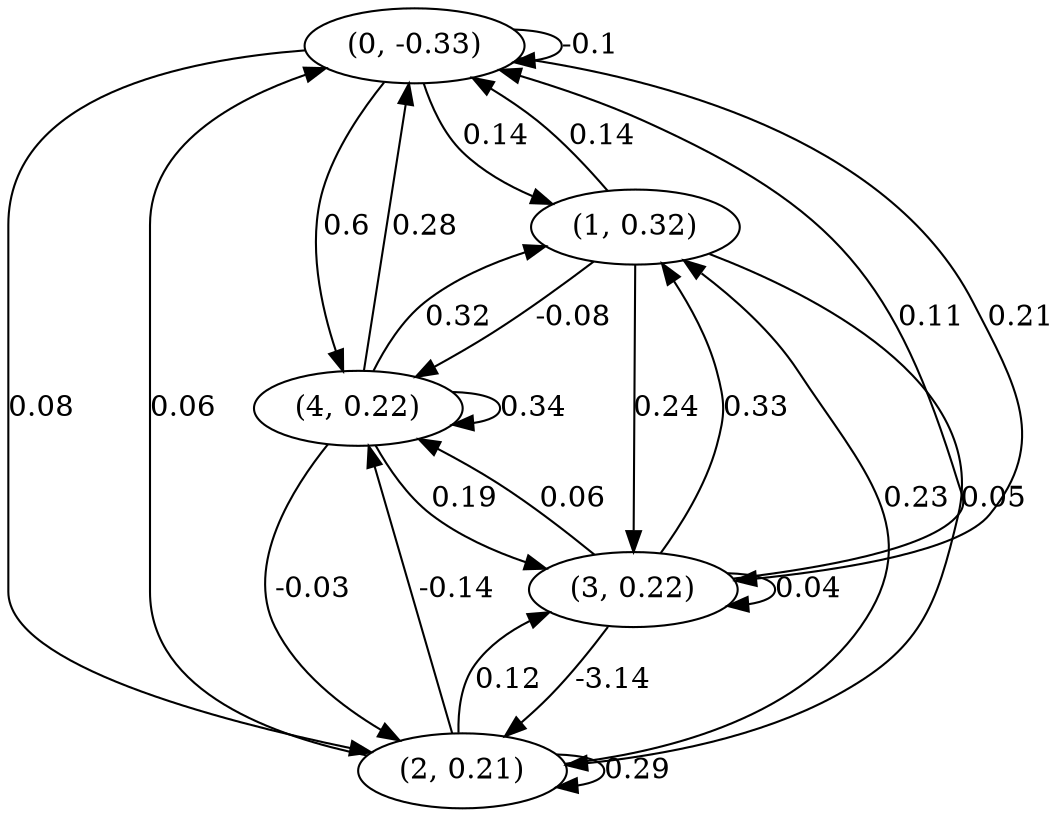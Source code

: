 digraph {
    0 [ label = "(0, -0.33)" ]
    1 [ label = "(1, 0.32)" ]
    2 [ label = "(2, 0.21)" ]
    3 [ label = "(3, 0.22)" ]
    4 [ label = "(4, 0.22)" ]
    0 -> 0 [ label = "-0.1" ]
    2 -> 2 [ label = "0.29" ]
    3 -> 3 [ label = "0.04" ]
    4 -> 4 [ label = "0.34" ]
    1 -> 0 [ label = "0.14" ]
    2 -> 0 [ label = "0.06" ]
    3 -> 0 [ label = "0.11" ]
    4 -> 0 [ label = "0.28" ]
    0 -> 1 [ label = "0.14" ]
    2 -> 1 [ label = "0.23" ]
    3 -> 1 [ label = "0.33" ]
    4 -> 1 [ label = "0.32" ]
    0 -> 2 [ label = "0.08" ]
    1 -> 2 [ label = "0.05" ]
    3 -> 2 [ label = "-3.14" ]
    4 -> 2 [ label = "-0.03" ]
    0 -> 3 [ label = "0.21" ]
    1 -> 3 [ label = "0.24" ]
    2 -> 3 [ label = "0.12" ]
    4 -> 3 [ label = "0.19" ]
    0 -> 4 [ label = "0.6" ]
    1 -> 4 [ label = "-0.08" ]
    2 -> 4 [ label = "-0.14" ]
    3 -> 4 [ label = "0.06" ]
}

